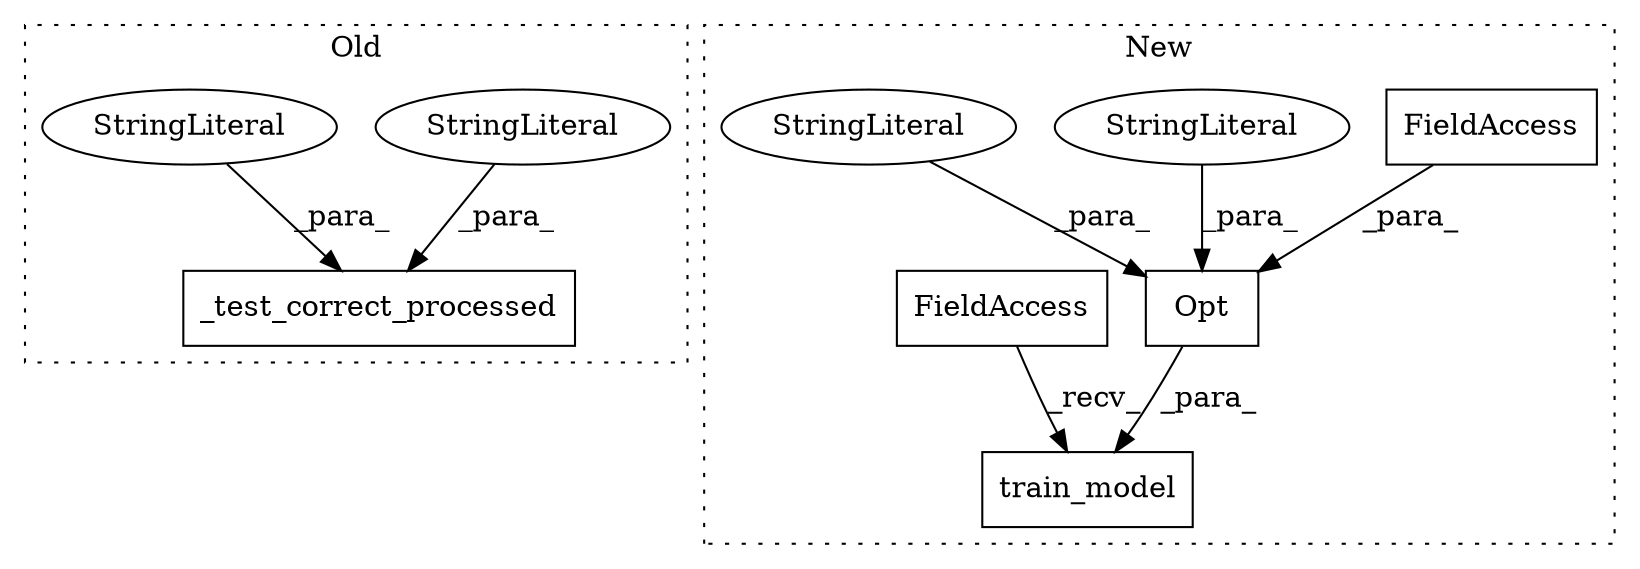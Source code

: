 digraph G {
subgraph cluster0 {
1 [label="_test_correct_processed" a="32" s="1518,1579" l="24,1" shape="box"];
4 [label="StringLiteral" a="45" s="1572" l="7" shape="ellipse"];
5 [label="StringLiteral" a="45" s="1551" l="20" shape="ellipse"];
label = "Old";
style="dotted";
}
subgraph cluster1 {
2 [label="Opt" a="32" s="1861,1895" l="4,1" shape="box"];
3 [label="FieldAccess" a="22" s="1880" l="15" shape="box"];
6 [label="StringLiteral" a="45" s="1873" l="6" shape="ellipse"];
7 [label="StringLiteral" a="45" s="1865" l="7" shape="ellipse"];
8 [label="train_model" a="32" s="1849,1896" l="12,1" shape="box"];
9 [label="FieldAccess" a="22" s="1828" l="6" shape="box"];
label = "New";
style="dotted";
}
2 -> 8 [label="_para_"];
3 -> 2 [label="_para_"];
4 -> 1 [label="_para_"];
5 -> 1 [label="_para_"];
6 -> 2 [label="_para_"];
7 -> 2 [label="_para_"];
9 -> 8 [label="_recv_"];
}
